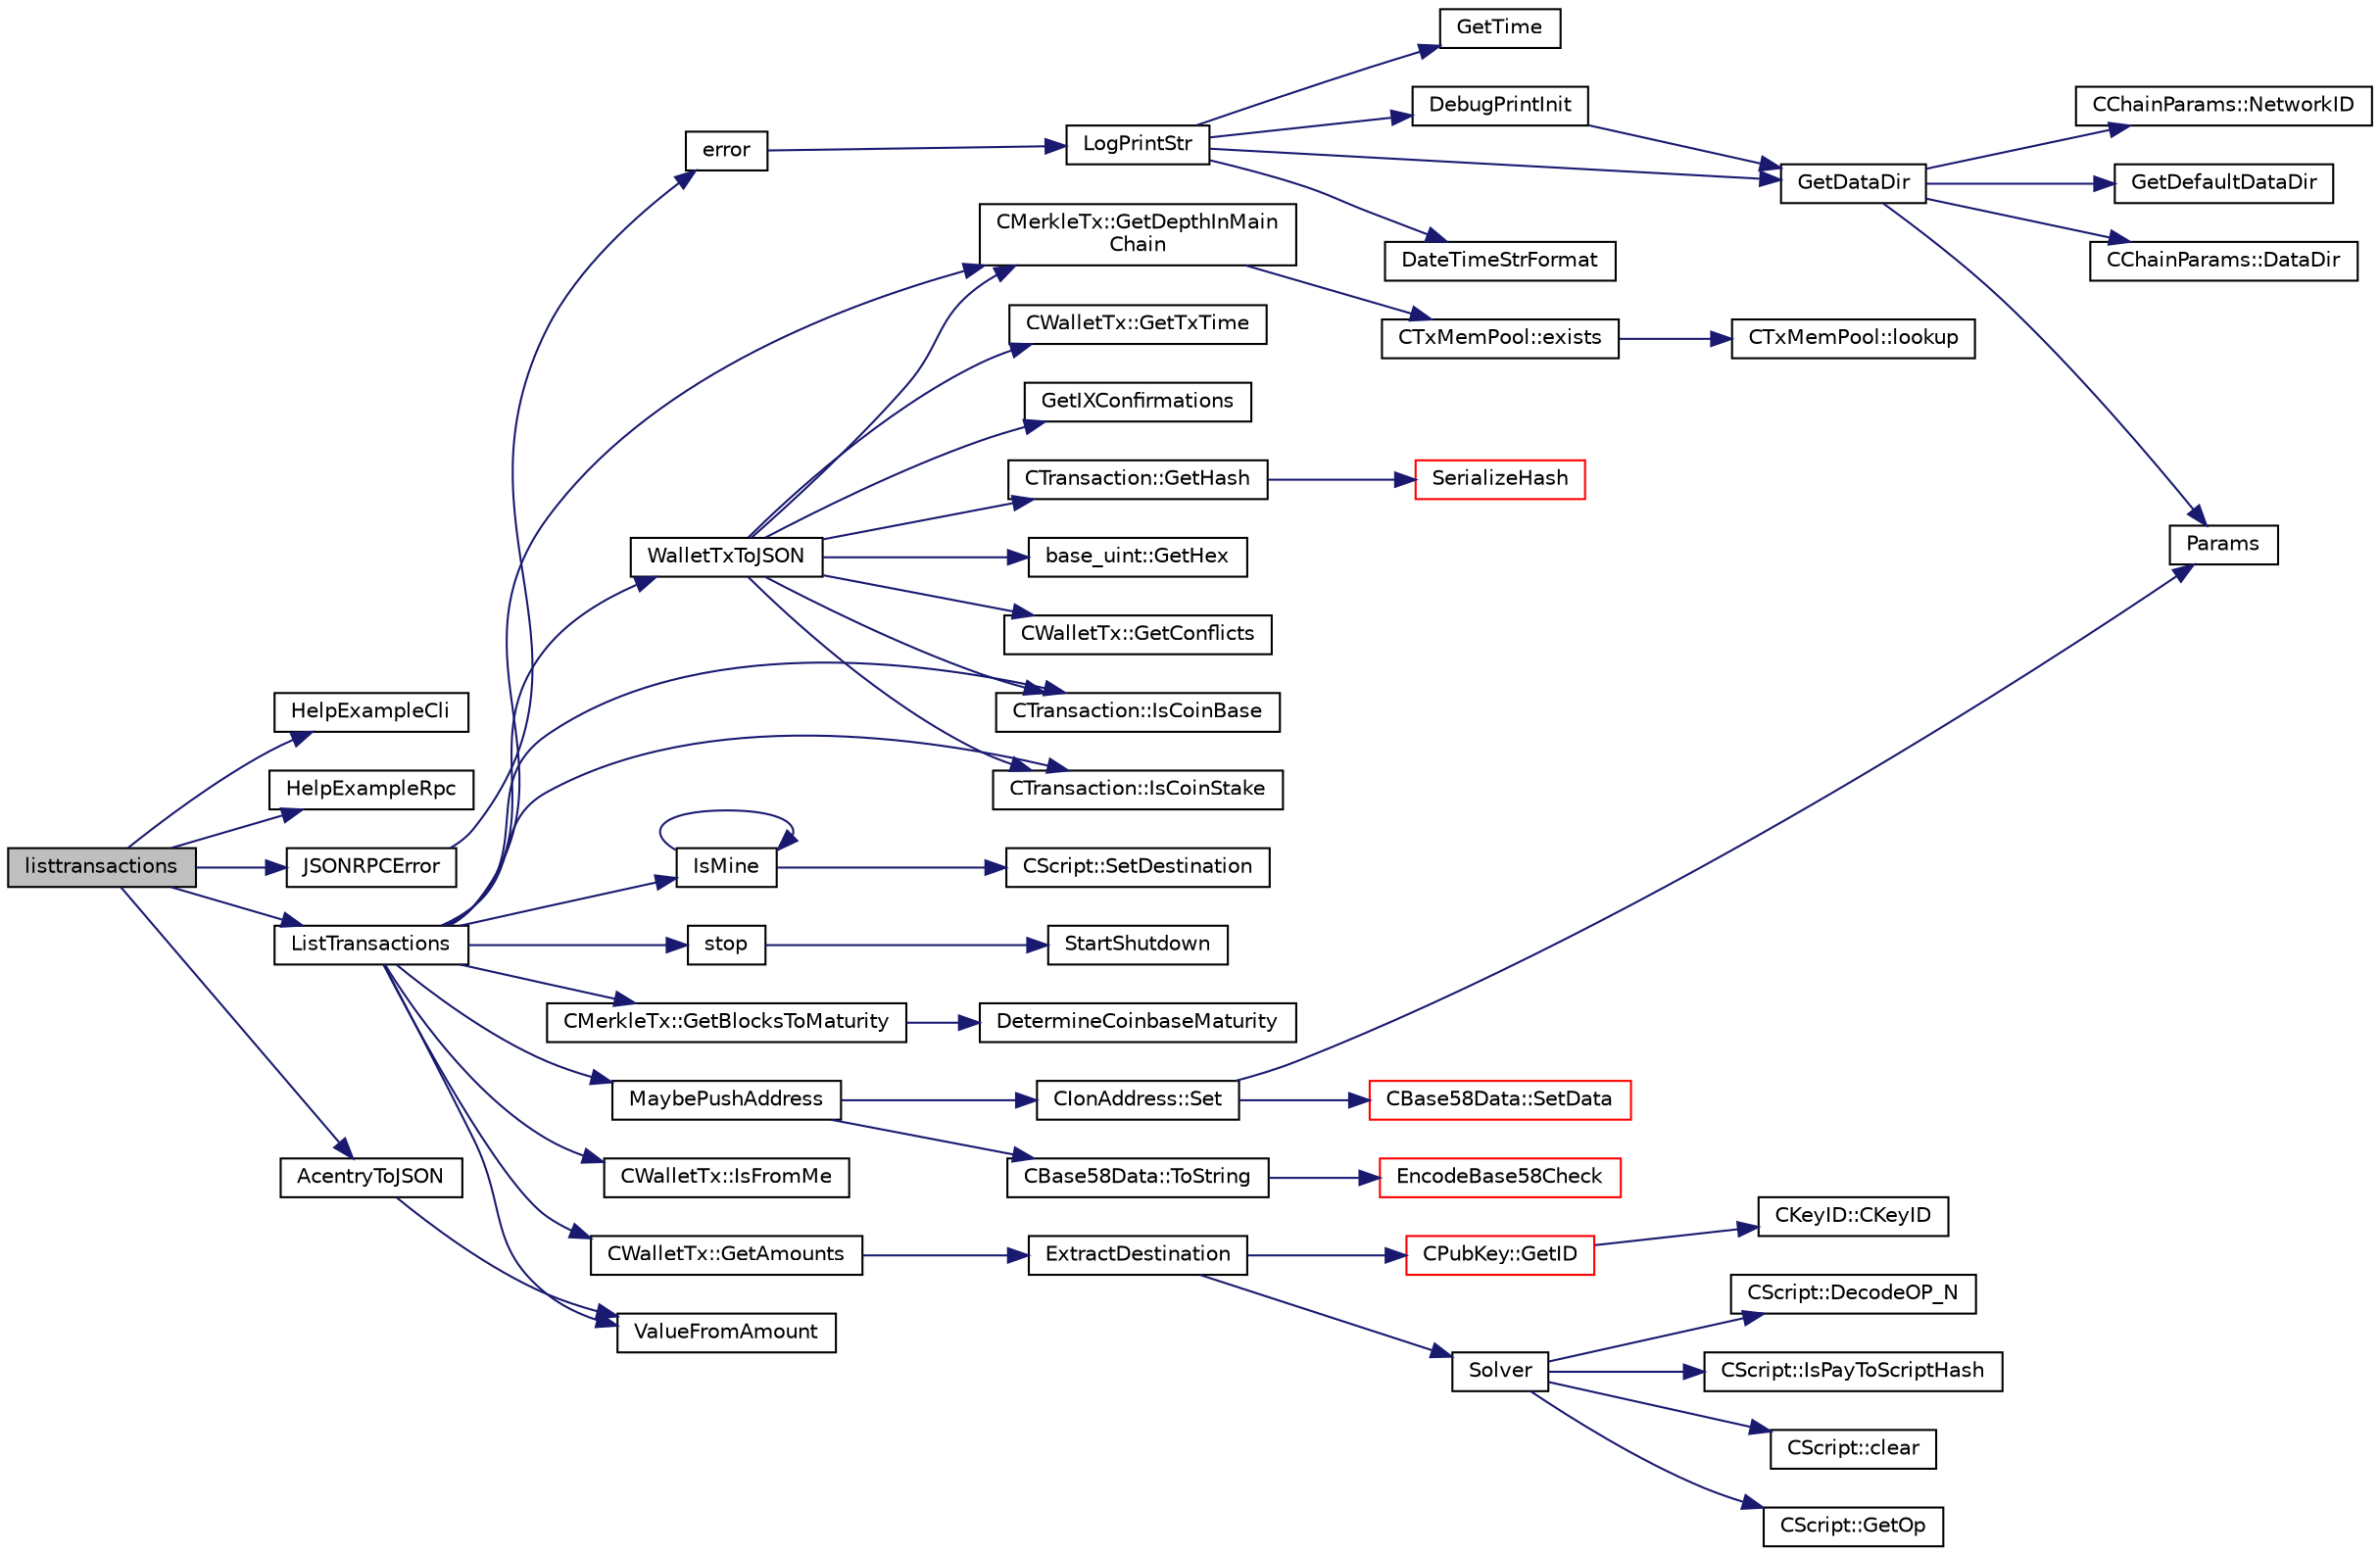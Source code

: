 digraph "listtransactions"
{
  edge [fontname="Helvetica",fontsize="10",labelfontname="Helvetica",labelfontsize="10"];
  node [fontname="Helvetica",fontsize="10",shape=record];
  rankdir="LR";
  Node1183 [label="listtransactions",height=0.2,width=0.4,color="black", fillcolor="grey75", style="filled", fontcolor="black"];
  Node1183 -> Node1184 [color="midnightblue",fontsize="10",style="solid",fontname="Helvetica"];
  Node1184 [label="HelpExampleCli",height=0.2,width=0.4,color="black", fillcolor="white", style="filled",URL="$d6/d76/rpcserver_8cpp.html#ac01ac6eab5467567ed0da106814e04ec"];
  Node1183 -> Node1185 [color="midnightblue",fontsize="10",style="solid",fontname="Helvetica"];
  Node1185 [label="HelpExampleRpc",height=0.2,width=0.4,color="black", fillcolor="white", style="filled",URL="$d6/d76/rpcserver_8cpp.html#a06ea60e24e5a1053a14a11b1009bf9ef"];
  Node1183 -> Node1186 [color="midnightblue",fontsize="10",style="solid",fontname="Helvetica"];
  Node1186 [label="JSONRPCError",height=0.2,width=0.4,color="black", fillcolor="white", style="filled",URL="$d2/d30/rpcprotocol_8cpp.html#a17b1bb111ab339efc951929834766039"];
  Node1186 -> Node1187 [color="midnightblue",fontsize="10",style="solid",fontname="Helvetica"];
  Node1187 [label="error",height=0.2,width=0.4,color="black", fillcolor="white", style="filled",URL="$d8/d3c/util_8h.html#af8985880cf4ef26df0a5aa2ffcb76662"];
  Node1187 -> Node1188 [color="midnightblue",fontsize="10",style="solid",fontname="Helvetica"];
  Node1188 [label="LogPrintStr",height=0.2,width=0.4,color="black", fillcolor="white", style="filled",URL="$d8/d3c/util_8h.html#afd4c3002b2797c0560adddb6af3ca1da"];
  Node1188 -> Node1189 [color="midnightblue",fontsize="10",style="solid",fontname="Helvetica"];
  Node1189 [label="DebugPrintInit",height=0.2,width=0.4,color="black", fillcolor="white", style="filled",URL="$df/d2d/util_8cpp.html#a751ff5f21d880737811136b5e0bcea12"];
  Node1189 -> Node1190 [color="midnightblue",fontsize="10",style="solid",fontname="Helvetica"];
  Node1190 [label="GetDataDir",height=0.2,width=0.4,color="black", fillcolor="white", style="filled",URL="$df/d2d/util_8cpp.html#ab83866a054745d4b30a3948a1b44beba"];
  Node1190 -> Node1191 [color="midnightblue",fontsize="10",style="solid",fontname="Helvetica"];
  Node1191 [label="Params",height=0.2,width=0.4,color="black", fillcolor="white", style="filled",URL="$df/dbf/chainparams_8cpp.html#ace5c5b706d71a324a417dd2db394fd4a",tooltip="Return the currently selected parameters. "];
  Node1190 -> Node1192 [color="midnightblue",fontsize="10",style="solid",fontname="Helvetica"];
  Node1192 [label="CChainParams::NetworkID",height=0.2,width=0.4,color="black", fillcolor="white", style="filled",URL="$d1/d4f/class_c_chain_params.html#a90dc493ec0c0325c98c3ac06eb99862b"];
  Node1190 -> Node1193 [color="midnightblue",fontsize="10",style="solid",fontname="Helvetica"];
  Node1193 [label="GetDefaultDataDir",height=0.2,width=0.4,color="black", fillcolor="white", style="filled",URL="$df/d2d/util_8cpp.html#ab272995de020a3bcbf743be630e485c6"];
  Node1190 -> Node1194 [color="midnightblue",fontsize="10",style="solid",fontname="Helvetica"];
  Node1194 [label="CChainParams::DataDir",height=0.2,width=0.4,color="black", fillcolor="white", style="filled",URL="$d1/d4f/class_c_chain_params.html#a959488b5d8e6fe62857940b831d73a78"];
  Node1188 -> Node1190 [color="midnightblue",fontsize="10",style="solid",fontname="Helvetica"];
  Node1188 -> Node1195 [color="midnightblue",fontsize="10",style="solid",fontname="Helvetica"];
  Node1195 [label="DateTimeStrFormat",height=0.2,width=0.4,color="black", fillcolor="white", style="filled",URL="$df/d2d/util_8cpp.html#a749bc6776c8ec72d7c5e4dea56aee415"];
  Node1188 -> Node1196 [color="midnightblue",fontsize="10",style="solid",fontname="Helvetica"];
  Node1196 [label="GetTime",height=0.2,width=0.4,color="black", fillcolor="white", style="filled",URL="$df/d2d/util_8cpp.html#a46fac5fba8ba905b5f9acb364f5d8c6f"];
  Node1183 -> Node1197 [color="midnightblue",fontsize="10",style="solid",fontname="Helvetica"];
  Node1197 [label="ListTransactions",height=0.2,width=0.4,color="black", fillcolor="white", style="filled",URL="$df/d1d/rpcwallet_8cpp.html#a460d931e7f098979bea783409c971d53"];
  Node1197 -> Node1198 [color="midnightblue",fontsize="10",style="solid",fontname="Helvetica"];
  Node1198 [label="CWalletTx::GetAmounts",height=0.2,width=0.4,color="black", fillcolor="white", style="filled",URL="$d6/d53/class_c_wallet_tx.html#a712d43025de0e667a5e06d3969dbea1f"];
  Node1198 -> Node1199 [color="midnightblue",fontsize="10",style="solid",fontname="Helvetica"];
  Node1199 [label="ExtractDestination",height=0.2,width=0.4,color="black", fillcolor="white", style="filled",URL="$dd/d0f/script_8cpp.html#a951f7e601746ae076afdf3169ecca2fc"];
  Node1199 -> Node1200 [color="midnightblue",fontsize="10",style="solid",fontname="Helvetica"];
  Node1200 [label="Solver",height=0.2,width=0.4,color="black", fillcolor="white", style="filled",URL="$dd/d0f/script_8cpp.html#a6ee6be50bff44464e905680c6fcee6dc"];
  Node1200 -> Node1201 [color="midnightblue",fontsize="10",style="solid",fontname="Helvetica"];
  Node1201 [label="CScript::IsPayToScriptHash",height=0.2,width=0.4,color="black", fillcolor="white", style="filled",URL="$d9/d4b/class_c_script.html#a0c3729c606d318923dc06f95d85a0971"];
  Node1200 -> Node1202 [color="midnightblue",fontsize="10",style="solid",fontname="Helvetica"];
  Node1202 [label="CScript::clear",height=0.2,width=0.4,color="black", fillcolor="white", style="filled",URL="$d9/d4b/class_c_script.html#a7b2baf842621f07c4939408acf63377c"];
  Node1200 -> Node1203 [color="midnightblue",fontsize="10",style="solid",fontname="Helvetica"];
  Node1203 [label="CScript::GetOp",height=0.2,width=0.4,color="black", fillcolor="white", style="filled",URL="$d9/d4b/class_c_script.html#a94635ed93d8d244ec3acfa83f9ecfe5f"];
  Node1200 -> Node1204 [color="midnightblue",fontsize="10",style="solid",fontname="Helvetica"];
  Node1204 [label="CScript::DecodeOP_N",height=0.2,width=0.4,color="black", fillcolor="white", style="filled",URL="$d9/d4b/class_c_script.html#a7f975fca06b3e9a17da8ba23c7647e2e"];
  Node1199 -> Node1205 [color="midnightblue",fontsize="10",style="solid",fontname="Helvetica"];
  Node1205 [label="CPubKey::GetID",height=0.2,width=0.4,color="red", fillcolor="white", style="filled",URL="$da/d4e/class_c_pub_key.html#a2675f7e6f72eff68e7a5227289feb021"];
  Node1205 -> Node1206 [color="midnightblue",fontsize="10",style="solid",fontname="Helvetica"];
  Node1206 [label="CKeyID::CKeyID",height=0.2,width=0.4,color="black", fillcolor="white", style="filled",URL="$dd/d88/class_c_key_i_d.html#a01dbd3c37820a2ffe89d106c6a7cf53d"];
  Node1197 -> Node1209 [color="midnightblue",fontsize="10",style="solid",fontname="Helvetica"];
  Node1209 [label="CWalletTx::IsFromMe",height=0.2,width=0.4,color="black", fillcolor="white", style="filled",URL="$d6/d53/class_c_wallet_tx.html#a4b4fdec025af8171852c3eece1c2508f"];
  Node1197 -> Node1210 [color="midnightblue",fontsize="10",style="solid",fontname="Helvetica"];
  Node1210 [label="CTransaction::IsCoinStake",height=0.2,width=0.4,color="black", fillcolor="white", style="filled",URL="$df/d43/class_c_transaction.html#ace4278a41a296d40dcf5fb2b9cf007ec"];
  Node1197 -> Node1211 [color="midnightblue",fontsize="10",style="solid",fontname="Helvetica"];
  Node1211 [label="IsMine",height=0.2,width=0.4,color="black", fillcolor="white", style="filled",URL="$dd/d0f/script_8cpp.html#adc59cf67d903c1ba1ef225561b85bfce"];
  Node1211 -> Node1212 [color="midnightblue",fontsize="10",style="solid",fontname="Helvetica"];
  Node1212 [label="CScript::SetDestination",height=0.2,width=0.4,color="black", fillcolor="white", style="filled",URL="$d9/d4b/class_c_script.html#ad1b5a9077241aa06116040c4f1b7c31e"];
  Node1211 -> Node1211 [color="midnightblue",fontsize="10",style="solid",fontname="Helvetica"];
  Node1197 -> Node1213 [color="midnightblue",fontsize="10",style="solid",fontname="Helvetica"];
  Node1213 [label="MaybePushAddress",height=0.2,width=0.4,color="black", fillcolor="white", style="filled",URL="$df/d1d/rpcwallet_8cpp.html#a258c7a3dbf3fbf80ce4ab8c51d6842db"];
  Node1213 -> Node1214 [color="midnightblue",fontsize="10",style="solid",fontname="Helvetica"];
  Node1214 [label="CIonAddress::Set",height=0.2,width=0.4,color="black", fillcolor="white", style="filled",URL="$d1/de4/class_c_ion_address.html#a8379ddfd55055c0a9b57e7ee702eed0e"];
  Node1214 -> Node1215 [color="midnightblue",fontsize="10",style="solid",fontname="Helvetica"];
  Node1215 [label="CBase58Data::SetData",height=0.2,width=0.4,color="red", fillcolor="white", style="filled",URL="$d2/d08/class_c_base58_data.html#afab1c06a0a4f631fd889434a2bc48c27"];
  Node1214 -> Node1191 [color="midnightblue",fontsize="10",style="solid",fontname="Helvetica"];
  Node1213 -> Node1219 [color="midnightblue",fontsize="10",style="solid",fontname="Helvetica"];
  Node1219 [label="CBase58Data::ToString",height=0.2,width=0.4,color="black", fillcolor="white", style="filled",URL="$d2/d08/class_c_base58_data.html#a7dc91af403ca02694b3247b15604e220"];
  Node1219 -> Node1220 [color="midnightblue",fontsize="10",style="solid",fontname="Helvetica"];
  Node1220 [label="EncodeBase58Check",height=0.2,width=0.4,color="red", fillcolor="white", style="filled",URL="$db/d9c/base58_8cpp.html#ace9a5807ee51604f33044339f073ec76",tooltip="Encode a byte vector into a base58-encoded string, including checksum. "];
  Node1197 -> Node1223 [color="midnightblue",fontsize="10",style="solid",fontname="Helvetica"];
  Node1223 [label="ValueFromAmount",height=0.2,width=0.4,color="black", fillcolor="white", style="filled",URL="$d6/d76/rpcserver_8cpp.html#a577ce17add6d7e837a6e0653f8c048a1"];
  Node1197 -> Node1224 [color="midnightblue",fontsize="10",style="solid",fontname="Helvetica"];
  Node1224 [label="WalletTxToJSON",height=0.2,width=0.4,color="black", fillcolor="white", style="filled",URL="$df/d1d/rpcwallet_8cpp.html#a28e51f3edfce43e075603e9e315f40c4"];
  Node1224 -> Node1225 [color="midnightblue",fontsize="10",style="solid",fontname="Helvetica"];
  Node1225 [label="CMerkleTx::GetDepthInMain\lChain",height=0.2,width=0.4,color="black", fillcolor="white", style="filled",URL="$d1/dff/class_c_merkle_tx.html#a887a9f1a0b7fc64b43e42cec76b38ef9"];
  Node1225 -> Node1226 [color="midnightblue",fontsize="10",style="solid",fontname="Helvetica"];
  Node1226 [label="CTxMemPool::exists",height=0.2,width=0.4,color="black", fillcolor="white", style="filled",URL="$db/d98/class_c_tx_mem_pool.html#a8b7a13b5289ab839d4460f41a7da9789"];
  Node1226 -> Node1227 [color="midnightblue",fontsize="10",style="solid",fontname="Helvetica"];
  Node1227 [label="CTxMemPool::lookup",height=0.2,width=0.4,color="black", fillcolor="white", style="filled",URL="$db/d98/class_c_tx_mem_pool.html#ad6d9966cdeb4b6586f7186e709b4e77e"];
  Node1224 -> Node1228 [color="midnightblue",fontsize="10",style="solid",fontname="Helvetica"];
  Node1228 [label="GetIXConfirmations",height=0.2,width=0.4,color="black", fillcolor="white", style="filled",URL="$df/d0a/main_8cpp.html#afb9aef5806c13c7a81fda9854f852155"];
  Node1224 -> Node1229 [color="midnightblue",fontsize="10",style="solid",fontname="Helvetica"];
  Node1229 [label="CTransaction::GetHash",height=0.2,width=0.4,color="black", fillcolor="white", style="filled",URL="$df/d43/class_c_transaction.html#a0b46d80e82ca324e82c2ce3fc1492bfa"];
  Node1229 -> Node1230 [color="midnightblue",fontsize="10",style="solid",fontname="Helvetica"];
  Node1230 [label="SerializeHash",height=0.2,width=0.4,color="red", fillcolor="white", style="filled",URL="$db/dfb/hash_8h.html#a6de694e43f17c62025c6883965b65e63"];
  Node1224 -> Node1232 [color="midnightblue",fontsize="10",style="solid",fontname="Helvetica"];
  Node1232 [label="CTransaction::IsCoinBase",height=0.2,width=0.4,color="black", fillcolor="white", style="filled",URL="$df/d43/class_c_transaction.html#a96256e8ac1bf79ad9c057e48c41132dd"];
  Node1224 -> Node1210 [color="midnightblue",fontsize="10",style="solid",fontname="Helvetica"];
  Node1224 -> Node1233 [color="midnightblue",fontsize="10",style="solid",fontname="Helvetica"];
  Node1233 [label="base_uint::GetHex",height=0.2,width=0.4,color="black", fillcolor="white", style="filled",URL="$da/df7/classbase__uint.html#ae5e7b7481de91ebead20eebd5d685441"];
  Node1224 -> Node1234 [color="midnightblue",fontsize="10",style="solid",fontname="Helvetica"];
  Node1234 [label="CWalletTx::GetConflicts",height=0.2,width=0.4,color="black", fillcolor="white", style="filled",URL="$d6/d53/class_c_wallet_tx.html#a127b064ab044a96158117ec8162188a7"];
  Node1224 -> Node1235 [color="midnightblue",fontsize="10",style="solid",fontname="Helvetica"];
  Node1235 [label="CWalletTx::GetTxTime",height=0.2,width=0.4,color="black", fillcolor="white", style="filled",URL="$d6/d53/class_c_wallet_tx.html#ab94368cf0553687d8f1fec5d2aaa1457"];
  Node1197 -> Node1225 [color="midnightblue",fontsize="10",style="solid",fontname="Helvetica"];
  Node1197 -> Node1236 [color="midnightblue",fontsize="10",style="solid",fontname="Helvetica"];
  Node1236 [label="stop",height=0.2,width=0.4,color="black", fillcolor="white", style="filled",URL="$d6/d76/rpcserver_8cpp.html#a7ed4eb27f00f40cee8c15108916e8d71"];
  Node1236 -> Node1237 [color="midnightblue",fontsize="10",style="solid",fontname="Helvetica"];
  Node1237 [label="StartShutdown",height=0.2,width=0.4,color="black", fillcolor="white", style="filled",URL="$d0/dc9/init_8cpp.html#ac7140c7327b1e6a8d46470b1cd0e8e1b"];
  Node1197 -> Node1232 [color="midnightblue",fontsize="10",style="solid",fontname="Helvetica"];
  Node1197 -> Node1238 [color="midnightblue",fontsize="10",style="solid",fontname="Helvetica"];
  Node1238 [label="CMerkleTx::GetBlocksToMaturity",height=0.2,width=0.4,color="black", fillcolor="white", style="filled",URL="$d1/dff/class_c_merkle_tx.html#a69ebd437f7b44169659c3527fe73b6ab"];
  Node1238 -> Node1239 [color="midnightblue",fontsize="10",style="solid",fontname="Helvetica"];
  Node1239 [label="DetermineCoinbaseMaturity",height=0.2,width=0.4,color="black", fillcolor="white", style="filled",URL="$d1/d08/proofs_8cpp.html#a97478c8207cae73889a6b1fbbc3c67e3",tooltip="Determine Coinbase Maturity (generally not a good idea - done so to increase speed) ..."];
  Node1183 -> Node1240 [color="midnightblue",fontsize="10",style="solid",fontname="Helvetica"];
  Node1240 [label="AcentryToJSON",height=0.2,width=0.4,color="black", fillcolor="white", style="filled",URL="$df/d1d/rpcwallet_8cpp.html#af19d4e3078c194d869f5d60c4103bc08"];
  Node1240 -> Node1223 [color="midnightblue",fontsize="10",style="solid",fontname="Helvetica"];
}
